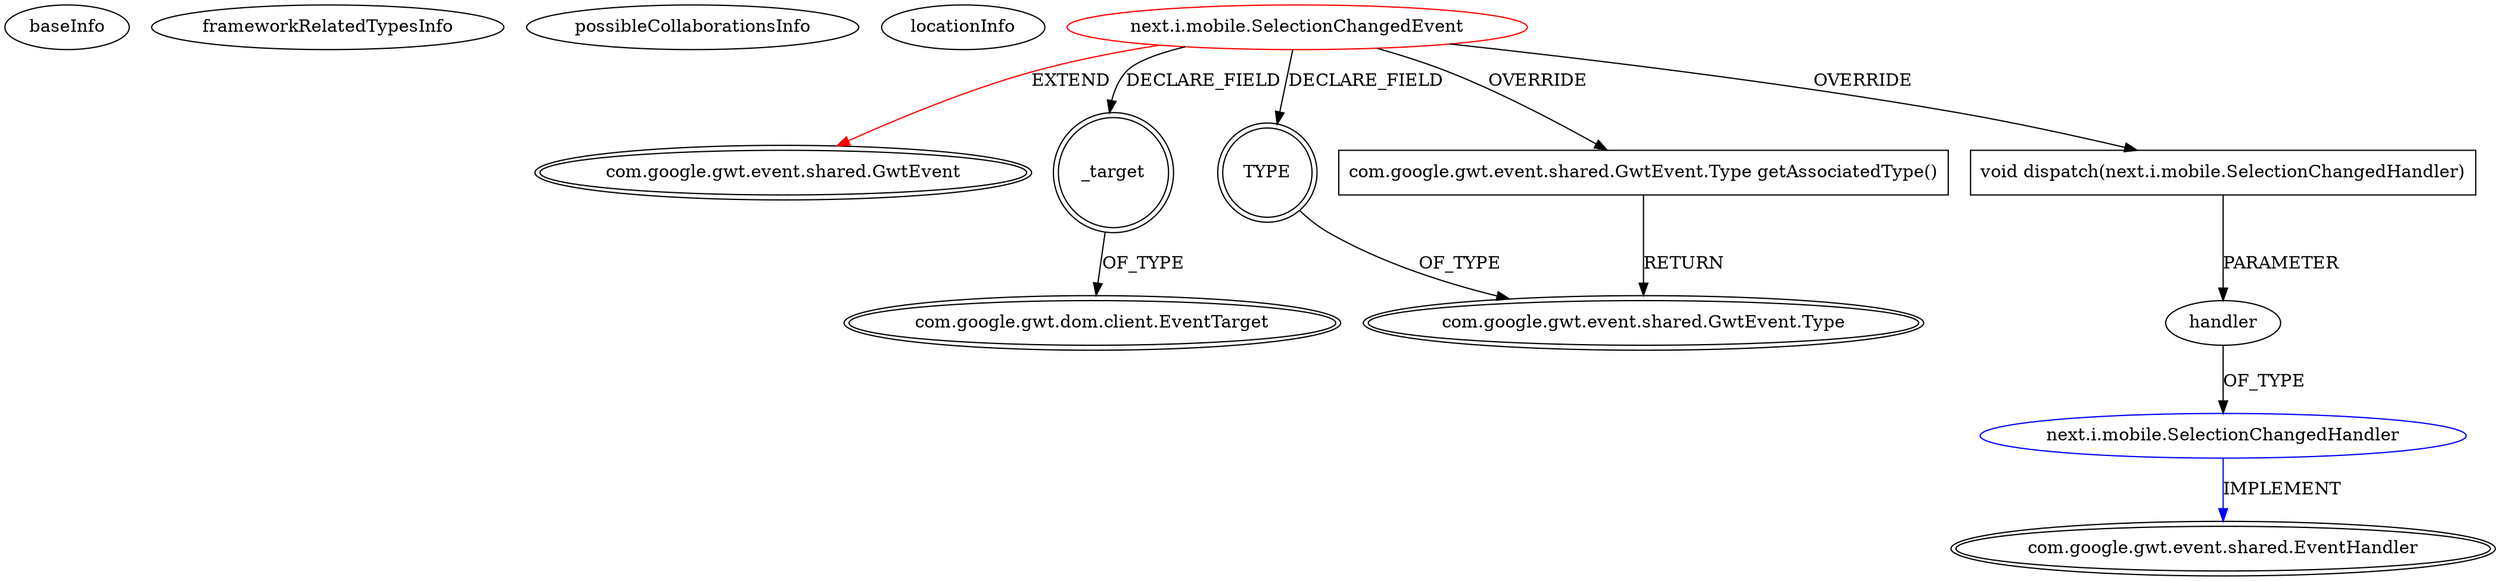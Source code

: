digraph {
baseInfo[graphId=4167,category="extension_graph",isAnonymous=false,possibleRelation=true]
frameworkRelatedTypesInfo[0="com.google.gwt.event.shared.GwtEvent"]
possibleCollaborationsInfo[0="4167~OVERRIDING_METHOD_DECLARATION-PARAMETER_DECLARATION-~com.google.gwt.event.shared.GwtEvent ~com.google.gwt.event.shared.EventHandler ~false~false"]
locationInfo[projectName="nextinterfaces-next",filePath="/nextinterfaces-next/next-master/src/next/i/mobile/SelectionChangedEvent.java",contextSignature="SelectionChangedEvent",graphId="4167"]
0[label="next.i.mobile.SelectionChangedEvent",vertexType="ROOT_CLIENT_CLASS_DECLARATION",isFrameworkType=false,color=red]
1[label="com.google.gwt.event.shared.GwtEvent",vertexType="FRAMEWORK_CLASS_TYPE",isFrameworkType=true,peripheries=2]
2[label="TYPE",vertexType="FIELD_DECLARATION",isFrameworkType=true,peripheries=2,shape=circle]
3[label="com.google.gwt.event.shared.GwtEvent.Type",vertexType="FRAMEWORK_CLASS_TYPE",isFrameworkType=true,peripheries=2]
4[label="_target",vertexType="FIELD_DECLARATION",isFrameworkType=true,peripheries=2,shape=circle]
5[label="com.google.gwt.dom.client.EventTarget",vertexType="FRAMEWORK_CLASS_TYPE",isFrameworkType=true,peripheries=2]
6[label="com.google.gwt.event.shared.GwtEvent.Type getAssociatedType()",vertexType="OVERRIDING_METHOD_DECLARATION",isFrameworkType=false,shape=box]
8[label="void dispatch(next.i.mobile.SelectionChangedHandler)",vertexType="OVERRIDING_METHOD_DECLARATION",isFrameworkType=false,shape=box]
9[label="handler",vertexType="PARAMETER_DECLARATION",isFrameworkType=false]
10[label="next.i.mobile.SelectionChangedHandler",vertexType="REFERENCE_CLIENT_CLASS_DECLARATION",isFrameworkType=false,color=blue]
11[label="com.google.gwt.event.shared.EventHandler",vertexType="FRAMEWORK_INTERFACE_TYPE",isFrameworkType=true,peripheries=2]
0->1[label="EXTEND",color=red]
0->2[label="DECLARE_FIELD"]
2->3[label="OF_TYPE"]
0->4[label="DECLARE_FIELD"]
4->5[label="OF_TYPE"]
0->6[label="OVERRIDE"]
6->3[label="RETURN"]
0->8[label="OVERRIDE"]
10->11[label="IMPLEMENT",color=blue]
9->10[label="OF_TYPE"]
8->9[label="PARAMETER"]
}
